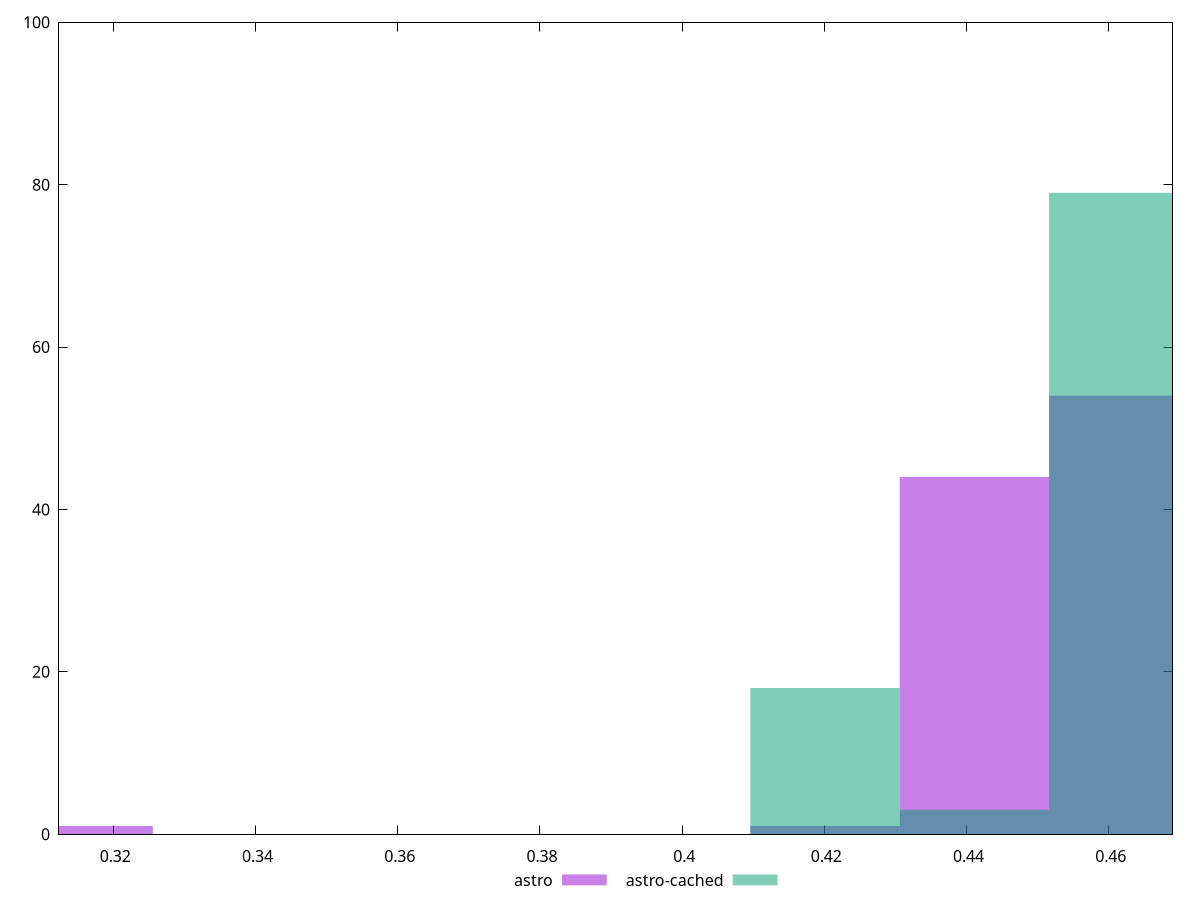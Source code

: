 reset

$astro <<EOF
0.3150677093782333 1
0.46209930708807556 54
0.44109479312952665 44
0.42009027917097774 1
EOF

$astroCached <<EOF
0.46209930708807556 79
0.42009027917097774 18
0.44109479312952665 3
EOF

set key outside below
set boxwidth 0.02100451395854889
set xrange [0.31237744144749463:0.4689516016381175]
set yrange [0:100]
set trange [0:100]
set style fill transparent solid 0.5 noborder
set terminal svg size 640, 500 enhanced background rgb 'white'
set output "reports/report_00033_2021-03-01T14-23-16.841Z/meta/pScore/comparison/histogram/0_vs_1.svg"

plot $astro title "astro" with boxes, \
     $astroCached title "astro-cached" with boxes

reset
